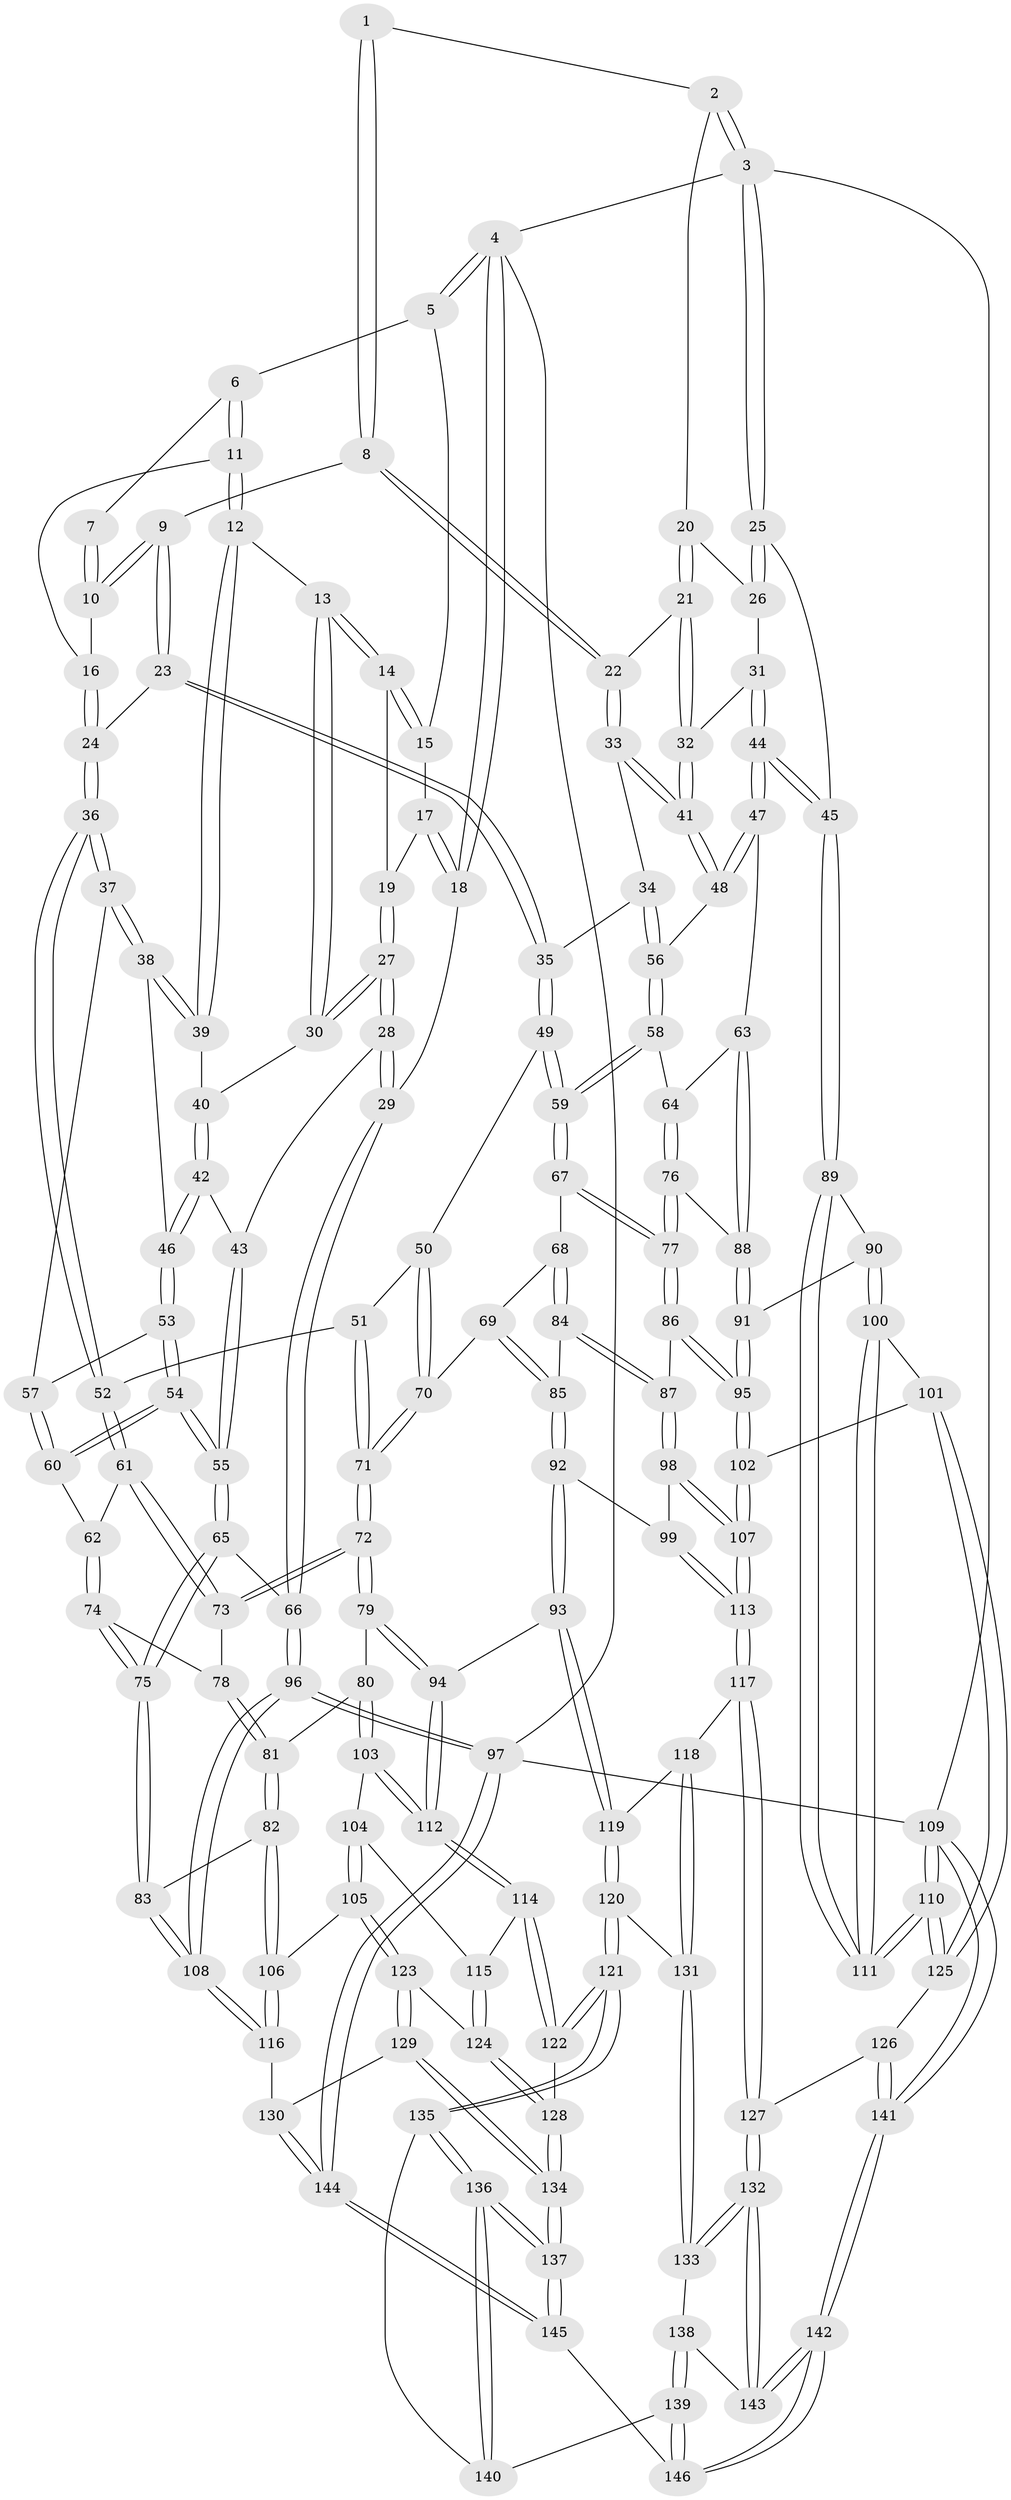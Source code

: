 // Generated by graph-tools (version 1.1) at 2025/03/03/09/25 03:03:14]
// undirected, 146 vertices, 362 edges
graph export_dot {
graph [start="1"]
  node [color=gray90,style=filled];
  1 [pos="+0.5567527388663059+0"];
  2 [pos="+0.9236222335661088+0"];
  3 [pos="+1+0"];
  4 [pos="+0+0"];
  5 [pos="+0.06409343420440265+0"];
  6 [pos="+0.24088761032038722+0"];
  7 [pos="+0.37329583210357903+0"];
  8 [pos="+0.5890095583549738+0.11150976185957413"];
  9 [pos="+0.48183955103405884+0.12854623461744313"];
  10 [pos="+0.39319547747802064+0"];
  11 [pos="+0.21284681999128616+0.12447516614844151"];
  12 [pos="+0.21013835572039538+0.1317408474466123"];
  13 [pos="+0.1386529862018036+0.11229414784781037"];
  14 [pos="+0.12741096254777823+0.10824318934607055"];
  15 [pos="+0.06596832004789456+0.04076123559893174"];
  16 [pos="+0.3509934635377887+0.0874896517211196"];
  17 [pos="+0.0408417187502075+0.0703319577104361"];
  18 [pos="+0+0.11609089152672371"];
  19 [pos="+0.044639370166102844+0.13135004921845372"];
  20 [pos="+0.8591089580263712+0"];
  21 [pos="+0.6996293411242394+0.10808403571582965"];
  22 [pos="+0.6417882084420494+0.14299419547867567"];
  23 [pos="+0.4622250509201957+0.15027466708926138"];
  24 [pos="+0.42614513984821334+0.18786690748803625"];
  25 [pos="+1+0.25599612551903644"];
  26 [pos="+0.8874844084421185+0.07046190749534671"];
  27 [pos="+0+0.20255181064502945"];
  28 [pos="+0+0.24297317430068538"];
  29 [pos="+0+0.28029872841329445"];
  30 [pos="+0.03186446444799478+0.19863162244406976"];
  31 [pos="+0.8892171277980014+0.1749301932584673"];
  32 [pos="+0.8322149257059042+0.20936050614158555"];
  33 [pos="+0.6432730692859355+0.15956525419970374"];
  34 [pos="+0.6266813688535664+0.23790206492954732"];
  35 [pos="+0.6043474472765513+0.2730641164087876"];
  36 [pos="+0.38911303935332037+0.271345872962966"];
  37 [pos="+0.3380329702663922+0.2619388737661081"];
  38 [pos="+0.21431181991061757+0.1547270028456377"];
  39 [pos="+0.21274219258640273+0.1517146507812492"];
  40 [pos="+0.10636183760765902+0.19769512224698088"];
  41 [pos="+0.7976307757577642+0.2593172516396515"];
  42 [pos="+0.10773799351811765+0.2748765951061676"];
  43 [pos="+0.06897563465586866+0.280691003345274"];
  44 [pos="+1+0.3880173320377351"];
  45 [pos="+1+0.39050835509873305"];
  46 [pos="+0.14905626451577556+0.28564665290482616"];
  47 [pos="+0.9398701027432891+0.4103263929558913"];
  48 [pos="+0.7884966760052237+0.3187006266475484"];
  49 [pos="+0.5776487776942478+0.31827752027097067"];
  50 [pos="+0.5601551684107458+0.32442661098824677"];
  51 [pos="+0.4217842043619827+0.31517896961604025"];
  52 [pos="+0.4183289249292135+0.31379316212103847"];
  53 [pos="+0.15700170990852255+0.30601155599527174"];
  54 [pos="+0.15529639716494686+0.41620844711981797"];
  55 [pos="+0.1332697465497786+0.4434566924575366"];
  56 [pos="+0.7837644244195436+0.32068540775041615"];
  57 [pos="+0.3165861221352372+0.27791906573554953"];
  58 [pos="+0.6999282909604289+0.3977818332601986"];
  59 [pos="+0.6957948287852933+0.3994545020903031"];
  60 [pos="+0.2100910447777539+0.39360097003805244"];
  61 [pos="+0.36527493730143606+0.4147826078682734"];
  62 [pos="+0.2982203521237398+0.4247802169878485"];
  63 [pos="+0.8844917906916785+0.45565491864126145"];
  64 [pos="+0.7202057198438835+0.41066661844354896"];
  65 [pos="+0.11384000530740161+0.47588890418859026"];
  66 [pos="+0+0.4091234851646431"];
  67 [pos="+0.6766057572269799+0.46280306495949053"];
  68 [pos="+0.661570676791424+0.4750541588034698"];
  69 [pos="+0.6000754071678871+0.4867044578103797"];
  70 [pos="+0.5652592763326134+0.4901891621139546"];
  71 [pos="+0.5134429398595571+0.5347252710400279"];
  72 [pos="+0.4964848553132857+0.573706473627297"];
  73 [pos="+0.3655652957709652+0.456581223262429"];
  74 [pos="+0.26285883261931453+0.488203709601185"];
  75 [pos="+0.17201191419985176+0.5745022423872359"];
  76 [pos="+0.821834001941175+0.5051214067728136"];
  77 [pos="+0.762113430058037+0.5335387642841365"];
  78 [pos="+0.3642629314608349+0.4584397124692068"];
  79 [pos="+0.494551177044895+0.5953606673759279"];
  80 [pos="+0.3156037606297451+0.5832998924099283"];
  81 [pos="+0.30852367453525953+0.5811791728297708"];
  82 [pos="+0.19459539851766103+0.601961643174553"];
  83 [pos="+0.17351066662682188+0.5786422312350827"];
  84 [pos="+0.665208489627613+0.5732263190975524"];
  85 [pos="+0.6405916403193583+0.5809371093785377"];
  86 [pos="+0.7385940279488883+0.5953103246970044"];
  87 [pos="+0.7249815700894727+0.6056030581096369"];
  88 [pos="+0.8402544777867476+0.5019296316298184"];
  89 [pos="+1+0.41205649100655384"];
  90 [pos="+0.9199975219911583+0.592323506924629"];
  91 [pos="+0.8637864926889616+0.6060448335408357"];
  92 [pos="+0.5216709859119065+0.6357294669934026"];
  93 [pos="+0.513695983737896+0.6359821312122181"];
  94 [pos="+0.5114615316173905+0.6346727978356722"];
  95 [pos="+0.8515583368669017+0.63324895632529"];
  96 [pos="+0+0.8023509833122399"];
  97 [pos="+0+1"];
  98 [pos="+0.7151186601703782+0.6499356995390968"];
  99 [pos="+0.5740567129117584+0.6511377484143994"];
  100 [pos="+0.9598058525983635+0.6795894948511235"];
  101 [pos="+0.8826863371443132+0.723383823646465"];
  102 [pos="+0.8619039677164584+0.7127542890458042"];
  103 [pos="+0.37314215496303854+0.696390785209421"];
  104 [pos="+0.3649790298040591+0.7009944882676228"];
  105 [pos="+0.2296708670630014+0.7204122855563357"];
  106 [pos="+0.20303353305460994+0.6747902104818665"];
  107 [pos="+0.7393346715430886+0.7495507345927787"];
  108 [pos="+0+0.7966937366143437"];
  109 [pos="+1+1"];
  110 [pos="+1+1"];
  111 [pos="+1+0.6036328509988192"];
  112 [pos="+0.4509560177499765+0.6913353861439814"];
  113 [pos="+0.7273964495238809+0.7658588904753648"];
  114 [pos="+0.42751975017911825+0.7721428199412229"];
  115 [pos="+0.3610101215543256+0.7685814831805208"];
  116 [pos="+0.0028575727718626893+0.8119003967147459"];
  117 [pos="+0.7199230008626619+0.7831293192089167"];
  118 [pos="+0.6609497579209748+0.7996673501533085"];
  119 [pos="+0.5422381010795233+0.7116772117762928"];
  120 [pos="+0.5199668696103895+0.8380481577042505"];
  121 [pos="+0.4843199243025268+0.8550410311320146"];
  122 [pos="+0.44259982514550156+0.8393079347461634"];
  123 [pos="+0.24579442746625008+0.7909001589541221"];
  124 [pos="+0.3160118219844923+0.7900622658086689"];
  125 [pos="+0.8957959948695323+0.7507207227567843"];
  126 [pos="+0.8361717335319344+0.883329987481107"];
  127 [pos="+0.7467678597216729+0.8387610189072437"];
  128 [pos="+0.415178511860957+0.852063057596011"];
  129 [pos="+0.22048213297130315+0.8982248605038833"];
  130 [pos="+0.14972006676914573+0.8892803112518378"];
  131 [pos="+0.6039875217832428+0.8559821471097134"];
  132 [pos="+0.7131127041133132+0.9312671448837004"];
  133 [pos="+0.6076381905480704+0.878916210398535"];
  134 [pos="+0.2785060878060051+0.9964129794161158"];
  135 [pos="+0.4870656378240886+0.881695173310215"];
  136 [pos="+0.35196486788359327+1"];
  137 [pos="+0.29078318837536155+1"];
  138 [pos="+0.5991788100071568+0.9236037498203311"];
  139 [pos="+0.5602868999661673+0.9927625254738951"];
  140 [pos="+0.5050130697306708+0.9368850033106157"];
  141 [pos="+1+1"];
  142 [pos="+0.7918946738361132+1"];
  143 [pos="+0.7135684002340307+0.9661167022764696"];
  144 [pos="+0+1"];
  145 [pos="+0.29141240192605655+1"];
  146 [pos="+0.5926860267863182+1"];
  1 -- 2;
  1 -- 8;
  1 -- 8;
  2 -- 3;
  2 -- 3;
  2 -- 20;
  3 -- 4;
  3 -- 25;
  3 -- 25;
  3 -- 109;
  4 -- 5;
  4 -- 5;
  4 -- 18;
  4 -- 18;
  4 -- 97;
  5 -- 6;
  5 -- 15;
  6 -- 7;
  6 -- 11;
  6 -- 11;
  7 -- 10;
  7 -- 10;
  8 -- 9;
  8 -- 22;
  8 -- 22;
  9 -- 10;
  9 -- 10;
  9 -- 23;
  9 -- 23;
  10 -- 16;
  11 -- 12;
  11 -- 12;
  11 -- 16;
  12 -- 13;
  12 -- 39;
  12 -- 39;
  13 -- 14;
  13 -- 14;
  13 -- 30;
  13 -- 30;
  14 -- 15;
  14 -- 15;
  14 -- 19;
  15 -- 17;
  16 -- 24;
  16 -- 24;
  17 -- 18;
  17 -- 18;
  17 -- 19;
  18 -- 29;
  19 -- 27;
  19 -- 27;
  20 -- 21;
  20 -- 21;
  20 -- 26;
  21 -- 22;
  21 -- 32;
  21 -- 32;
  22 -- 33;
  22 -- 33;
  23 -- 24;
  23 -- 35;
  23 -- 35;
  24 -- 36;
  24 -- 36;
  25 -- 26;
  25 -- 26;
  25 -- 45;
  26 -- 31;
  27 -- 28;
  27 -- 28;
  27 -- 30;
  27 -- 30;
  28 -- 29;
  28 -- 29;
  28 -- 43;
  29 -- 66;
  29 -- 66;
  30 -- 40;
  31 -- 32;
  31 -- 44;
  31 -- 44;
  32 -- 41;
  32 -- 41;
  33 -- 34;
  33 -- 41;
  33 -- 41;
  34 -- 35;
  34 -- 56;
  34 -- 56;
  35 -- 49;
  35 -- 49;
  36 -- 37;
  36 -- 37;
  36 -- 52;
  36 -- 52;
  37 -- 38;
  37 -- 38;
  37 -- 57;
  38 -- 39;
  38 -- 39;
  38 -- 46;
  39 -- 40;
  40 -- 42;
  40 -- 42;
  41 -- 48;
  41 -- 48;
  42 -- 43;
  42 -- 46;
  42 -- 46;
  43 -- 55;
  43 -- 55;
  44 -- 45;
  44 -- 45;
  44 -- 47;
  44 -- 47;
  45 -- 89;
  45 -- 89;
  46 -- 53;
  46 -- 53;
  47 -- 48;
  47 -- 48;
  47 -- 63;
  48 -- 56;
  49 -- 50;
  49 -- 59;
  49 -- 59;
  50 -- 51;
  50 -- 70;
  50 -- 70;
  51 -- 52;
  51 -- 71;
  51 -- 71;
  52 -- 61;
  52 -- 61;
  53 -- 54;
  53 -- 54;
  53 -- 57;
  54 -- 55;
  54 -- 55;
  54 -- 60;
  54 -- 60;
  55 -- 65;
  55 -- 65;
  56 -- 58;
  56 -- 58;
  57 -- 60;
  57 -- 60;
  58 -- 59;
  58 -- 59;
  58 -- 64;
  59 -- 67;
  59 -- 67;
  60 -- 62;
  61 -- 62;
  61 -- 73;
  61 -- 73;
  62 -- 74;
  62 -- 74;
  63 -- 64;
  63 -- 88;
  63 -- 88;
  64 -- 76;
  64 -- 76;
  65 -- 66;
  65 -- 75;
  65 -- 75;
  66 -- 96;
  66 -- 96;
  67 -- 68;
  67 -- 77;
  67 -- 77;
  68 -- 69;
  68 -- 84;
  68 -- 84;
  69 -- 70;
  69 -- 85;
  69 -- 85;
  70 -- 71;
  70 -- 71;
  71 -- 72;
  71 -- 72;
  72 -- 73;
  72 -- 73;
  72 -- 79;
  72 -- 79;
  73 -- 78;
  74 -- 75;
  74 -- 75;
  74 -- 78;
  75 -- 83;
  75 -- 83;
  76 -- 77;
  76 -- 77;
  76 -- 88;
  77 -- 86;
  77 -- 86;
  78 -- 81;
  78 -- 81;
  79 -- 80;
  79 -- 94;
  79 -- 94;
  80 -- 81;
  80 -- 103;
  80 -- 103;
  81 -- 82;
  81 -- 82;
  82 -- 83;
  82 -- 106;
  82 -- 106;
  83 -- 108;
  83 -- 108;
  84 -- 85;
  84 -- 87;
  84 -- 87;
  85 -- 92;
  85 -- 92;
  86 -- 87;
  86 -- 95;
  86 -- 95;
  87 -- 98;
  87 -- 98;
  88 -- 91;
  88 -- 91;
  89 -- 90;
  89 -- 111;
  89 -- 111;
  90 -- 91;
  90 -- 100;
  90 -- 100;
  91 -- 95;
  91 -- 95;
  92 -- 93;
  92 -- 93;
  92 -- 99;
  93 -- 94;
  93 -- 119;
  93 -- 119;
  94 -- 112;
  94 -- 112;
  95 -- 102;
  95 -- 102;
  96 -- 97;
  96 -- 97;
  96 -- 108;
  96 -- 108;
  97 -- 144;
  97 -- 144;
  97 -- 109;
  98 -- 99;
  98 -- 107;
  98 -- 107;
  99 -- 113;
  99 -- 113;
  100 -- 101;
  100 -- 111;
  100 -- 111;
  101 -- 102;
  101 -- 125;
  101 -- 125;
  102 -- 107;
  102 -- 107;
  103 -- 104;
  103 -- 112;
  103 -- 112;
  104 -- 105;
  104 -- 105;
  104 -- 115;
  105 -- 106;
  105 -- 123;
  105 -- 123;
  106 -- 116;
  106 -- 116;
  107 -- 113;
  107 -- 113;
  108 -- 116;
  108 -- 116;
  109 -- 110;
  109 -- 110;
  109 -- 141;
  109 -- 141;
  110 -- 111;
  110 -- 111;
  110 -- 125;
  110 -- 125;
  112 -- 114;
  112 -- 114;
  113 -- 117;
  113 -- 117;
  114 -- 115;
  114 -- 122;
  114 -- 122;
  115 -- 124;
  115 -- 124;
  116 -- 130;
  117 -- 118;
  117 -- 127;
  117 -- 127;
  118 -- 119;
  118 -- 131;
  118 -- 131;
  119 -- 120;
  119 -- 120;
  120 -- 121;
  120 -- 121;
  120 -- 131;
  121 -- 122;
  121 -- 122;
  121 -- 135;
  121 -- 135;
  122 -- 128;
  123 -- 124;
  123 -- 129;
  123 -- 129;
  124 -- 128;
  124 -- 128;
  125 -- 126;
  126 -- 127;
  126 -- 141;
  126 -- 141;
  127 -- 132;
  127 -- 132;
  128 -- 134;
  128 -- 134;
  129 -- 130;
  129 -- 134;
  129 -- 134;
  130 -- 144;
  130 -- 144;
  131 -- 133;
  131 -- 133;
  132 -- 133;
  132 -- 133;
  132 -- 143;
  132 -- 143;
  133 -- 138;
  134 -- 137;
  134 -- 137;
  135 -- 136;
  135 -- 136;
  135 -- 140;
  136 -- 137;
  136 -- 137;
  136 -- 140;
  136 -- 140;
  137 -- 145;
  137 -- 145;
  138 -- 139;
  138 -- 139;
  138 -- 143;
  139 -- 140;
  139 -- 146;
  139 -- 146;
  141 -- 142;
  141 -- 142;
  142 -- 143;
  142 -- 143;
  142 -- 146;
  142 -- 146;
  144 -- 145;
  144 -- 145;
  145 -- 146;
}
